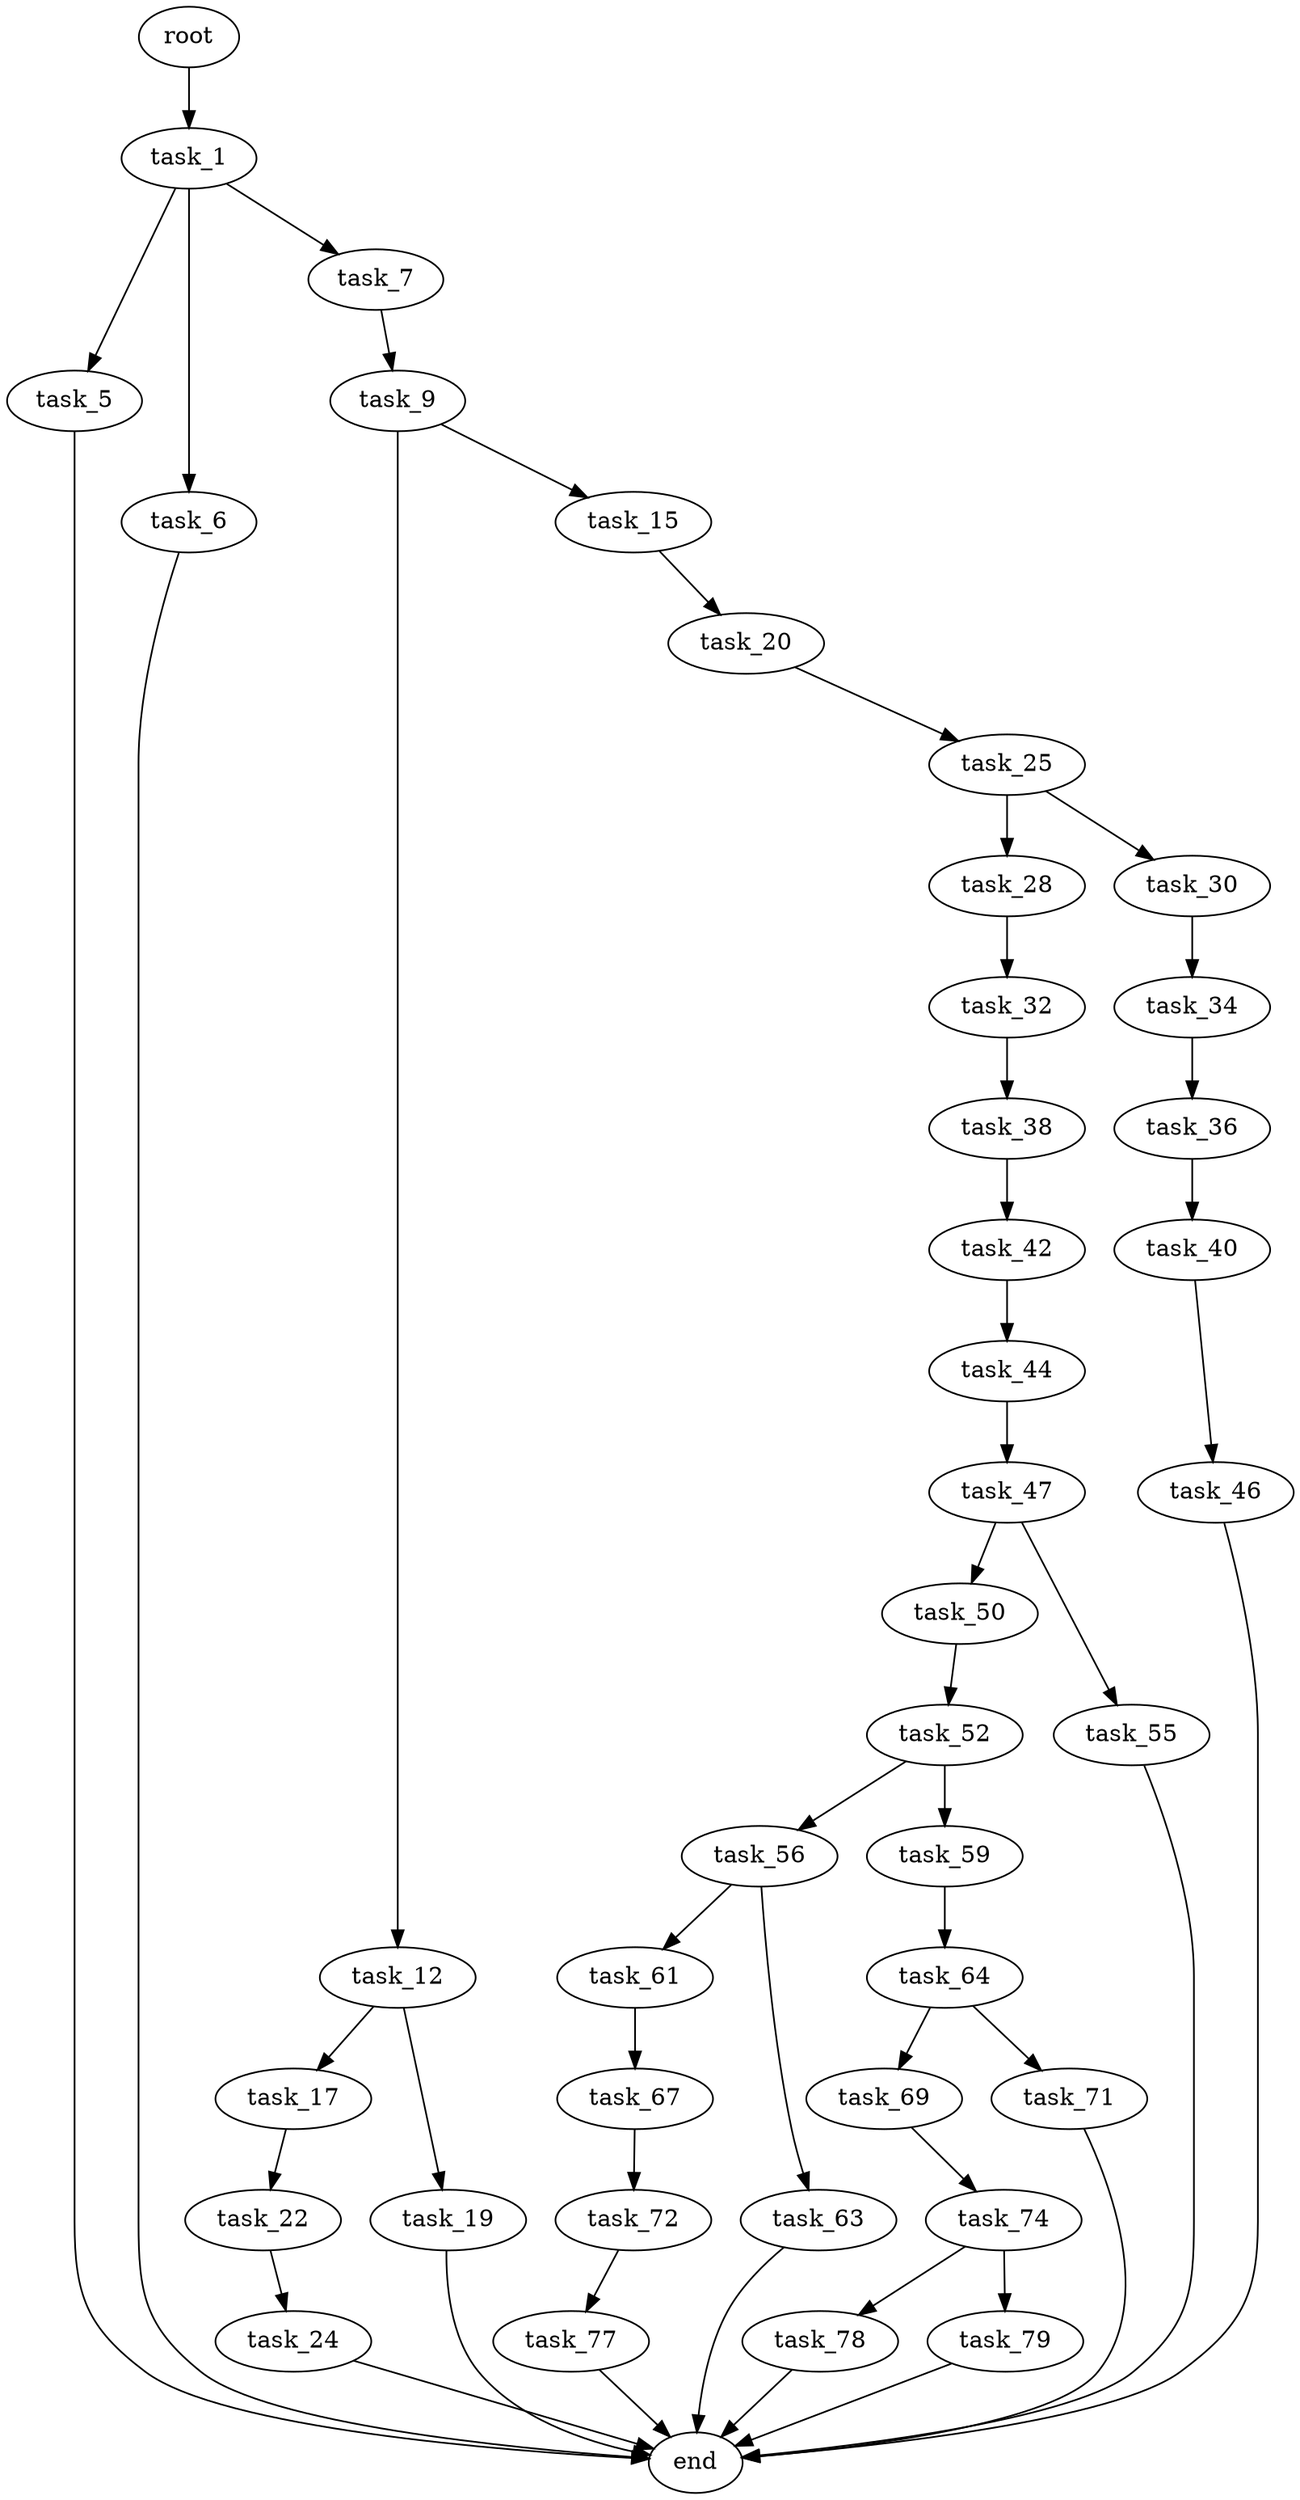 digraph G {
  root [size="0.000000"];
  task_1 [size="10223888097.000000"];
  task_5 [size="92333788348.000000"];
  task_6 [size="21280424671.000000"];
  task_7 [size="368293445632.000000"];
  task_9 [size="26068516555.000000"];
  task_12 [size="118554670007.000000"];
  task_15 [size="68719476736.000000"];
  task_17 [size="1302580018605.000000"];
  task_19 [size="549755813888.000000"];
  task_20 [size="18011597217.000000"];
  task_22 [size="158203767177.000000"];
  task_24 [size="5195950021.000000"];
  task_25 [size="192110238534.000000"];
  task_28 [size="1006135932869.000000"];
  task_30 [size="231928233984.000000"];
  task_32 [size="782757789696.000000"];
  task_34 [size="28991029248.000000"];
  task_36 [size="28991029248.000000"];
  task_38 [size="188818302614.000000"];
  task_40 [size="782757789696.000000"];
  task_42 [size="134217728000.000000"];
  task_44 [size="1059291565469.000000"];
  task_46 [size="454879865580.000000"];
  task_47 [size="28991029248.000000"];
  task_50 [size="11897455457.000000"];
  task_52 [size="134217728000.000000"];
  task_55 [size="405911578476.000000"];
  task_56 [size="4483497874.000000"];
  task_59 [size="68719476736.000000"];
  task_61 [size="106364282192.000000"];
  task_63 [size="92746507566.000000"];
  task_64 [size="2898594503.000000"];
  task_67 [size="697592708355.000000"];
  task_69 [size="719235588956.000000"];
  task_71 [size="3365097468.000000"];
  task_72 [size="7147873471.000000"];
  task_74 [size="2161350902.000000"];
  task_77 [size="231928233984.000000"];
  task_78 [size="194429648368.000000"];
  task_79 [size="134217728000.000000"];
  end [size="0.000000"];

  root -> task_1 [size="1.000000"];
  task_1 -> task_5 [size="301989888.000000"];
  task_1 -> task_6 [size="301989888.000000"];
  task_1 -> task_7 [size="301989888.000000"];
  task_5 -> end [size="1.000000"];
  task_6 -> end [size="1.000000"];
  task_7 -> task_9 [size="411041792.000000"];
  task_9 -> task_12 [size="33554432.000000"];
  task_9 -> task_15 [size="33554432.000000"];
  task_12 -> task_17 [size="301989888.000000"];
  task_12 -> task_19 [size="301989888.000000"];
  task_15 -> task_20 [size="134217728.000000"];
  task_17 -> task_22 [size="838860800.000000"];
  task_19 -> end [size="1.000000"];
  task_20 -> task_25 [size="301989888.000000"];
  task_22 -> task_24 [size="209715200.000000"];
  task_24 -> end [size="1.000000"];
  task_25 -> task_28 [size="536870912.000000"];
  task_25 -> task_30 [size="536870912.000000"];
  task_28 -> task_32 [size="679477248.000000"];
  task_30 -> task_34 [size="301989888.000000"];
  task_32 -> task_38 [size="679477248.000000"];
  task_34 -> task_36 [size="75497472.000000"];
  task_36 -> task_40 [size="75497472.000000"];
  task_38 -> task_42 [size="536870912.000000"];
  task_40 -> task_46 [size="679477248.000000"];
  task_42 -> task_44 [size="209715200.000000"];
  task_44 -> task_47 [size="838860800.000000"];
  task_46 -> end [size="1.000000"];
  task_47 -> task_50 [size="75497472.000000"];
  task_47 -> task_55 [size="75497472.000000"];
  task_50 -> task_52 [size="679477248.000000"];
  task_52 -> task_56 [size="209715200.000000"];
  task_52 -> task_59 [size="209715200.000000"];
  task_55 -> end [size="1.000000"];
  task_56 -> task_61 [size="411041792.000000"];
  task_56 -> task_63 [size="411041792.000000"];
  task_59 -> task_64 [size="134217728.000000"];
  task_61 -> task_67 [size="134217728.000000"];
  task_63 -> end [size="1.000000"];
  task_64 -> task_69 [size="134217728.000000"];
  task_64 -> task_71 [size="134217728.000000"];
  task_67 -> task_72 [size="679477248.000000"];
  task_69 -> task_74 [size="838860800.000000"];
  task_71 -> end [size="1.000000"];
  task_72 -> task_77 [size="411041792.000000"];
  task_74 -> task_78 [size="134217728.000000"];
  task_74 -> task_79 [size="134217728.000000"];
  task_77 -> end [size="1.000000"];
  task_78 -> end [size="1.000000"];
  task_79 -> end [size="1.000000"];
}
